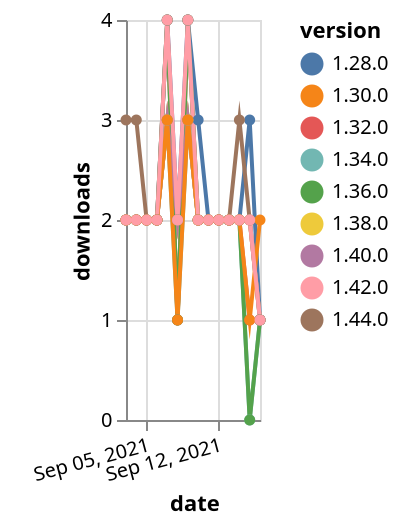 {"$schema": "https://vega.github.io/schema/vega-lite/v5.json", "description": "A simple bar chart with embedded data.", "data": {"values": [{"date": "2021-09-03", "total": 2020, "delta": 2, "version": "1.34.0"}, {"date": "2021-09-04", "total": 2022, "delta": 2, "version": "1.34.0"}, {"date": "2021-09-05", "total": 2024, "delta": 2, "version": "1.34.0"}, {"date": "2021-09-06", "total": 2026, "delta": 2, "version": "1.34.0"}, {"date": "2021-09-07", "total": 2029, "delta": 3, "version": "1.34.0"}, {"date": "2021-09-08", "total": 2030, "delta": 1, "version": "1.34.0"}, {"date": "2021-09-09", "total": 2033, "delta": 3, "version": "1.34.0"}, {"date": "2021-09-10", "total": 2035, "delta": 2, "version": "1.34.0"}, {"date": "2021-09-11", "total": 2037, "delta": 2, "version": "1.34.0"}, {"date": "2021-09-12", "total": 2039, "delta": 2, "version": "1.34.0"}, {"date": "2021-09-13", "total": 2041, "delta": 2, "version": "1.34.0"}, {"date": "2021-09-14", "total": 2043, "delta": 2, "version": "1.34.0"}, {"date": "2021-09-15", "total": 2043, "delta": 0, "version": "1.34.0"}, {"date": "2021-09-16", "total": 2044, "delta": 1, "version": "1.34.0"}, {"date": "2021-09-03", "total": 2509, "delta": 2, "version": "1.32.0"}, {"date": "2021-09-04", "total": 2511, "delta": 2, "version": "1.32.0"}, {"date": "2021-09-05", "total": 2513, "delta": 2, "version": "1.32.0"}, {"date": "2021-09-06", "total": 2515, "delta": 2, "version": "1.32.0"}, {"date": "2021-09-07", "total": 2519, "delta": 4, "version": "1.32.0"}, {"date": "2021-09-08", "total": 2520, "delta": 1, "version": "1.32.0"}, {"date": "2021-09-09", "total": 2524, "delta": 4, "version": "1.32.0"}, {"date": "2021-09-10", "total": 2526, "delta": 2, "version": "1.32.0"}, {"date": "2021-09-11", "total": 2528, "delta": 2, "version": "1.32.0"}, {"date": "2021-09-12", "total": 2530, "delta": 2, "version": "1.32.0"}, {"date": "2021-09-13", "total": 2532, "delta": 2, "version": "1.32.0"}, {"date": "2021-09-14", "total": 2534, "delta": 2, "version": "1.32.0"}, {"date": "2021-09-15", "total": 2535, "delta": 1, "version": "1.32.0"}, {"date": "2021-09-16", "total": 2536, "delta": 1, "version": "1.32.0"}, {"date": "2021-09-03", "total": 3222, "delta": 2, "version": "1.28.0"}, {"date": "2021-09-04", "total": 3224, "delta": 2, "version": "1.28.0"}, {"date": "2021-09-05", "total": 3226, "delta": 2, "version": "1.28.0"}, {"date": "2021-09-06", "total": 3228, "delta": 2, "version": "1.28.0"}, {"date": "2021-09-07", "total": 3232, "delta": 4, "version": "1.28.0"}, {"date": "2021-09-08", "total": 3234, "delta": 2, "version": "1.28.0"}, {"date": "2021-09-09", "total": 3238, "delta": 4, "version": "1.28.0"}, {"date": "2021-09-10", "total": 3241, "delta": 3, "version": "1.28.0"}, {"date": "2021-09-11", "total": 3243, "delta": 2, "version": "1.28.0"}, {"date": "2021-09-12", "total": 3245, "delta": 2, "version": "1.28.0"}, {"date": "2021-09-13", "total": 3247, "delta": 2, "version": "1.28.0"}, {"date": "2021-09-14", "total": 3249, "delta": 2, "version": "1.28.0"}, {"date": "2021-09-15", "total": 3252, "delta": 3, "version": "1.28.0"}, {"date": "2021-09-16", "total": 3253, "delta": 1, "version": "1.28.0"}, {"date": "2021-09-03", "total": 218, "delta": 3, "version": "1.44.0"}, {"date": "2021-09-04", "total": 221, "delta": 3, "version": "1.44.0"}, {"date": "2021-09-05", "total": 223, "delta": 2, "version": "1.44.0"}, {"date": "2021-09-06", "total": 225, "delta": 2, "version": "1.44.0"}, {"date": "2021-09-07", "total": 228, "delta": 3, "version": "1.44.0"}, {"date": "2021-09-08", "total": 230, "delta": 2, "version": "1.44.0"}, {"date": "2021-09-09", "total": 233, "delta": 3, "version": "1.44.0"}, {"date": "2021-09-10", "total": 235, "delta": 2, "version": "1.44.0"}, {"date": "2021-09-11", "total": 237, "delta": 2, "version": "1.44.0"}, {"date": "2021-09-12", "total": 239, "delta": 2, "version": "1.44.0"}, {"date": "2021-09-13", "total": 241, "delta": 2, "version": "1.44.0"}, {"date": "2021-09-14", "total": 244, "delta": 3, "version": "1.44.0"}, {"date": "2021-09-15", "total": 246, "delta": 2, "version": "1.44.0"}, {"date": "2021-09-16", "total": 247, "delta": 1, "version": "1.44.0"}, {"date": "2021-09-03", "total": 1470, "delta": 2, "version": "1.38.0"}, {"date": "2021-09-04", "total": 1472, "delta": 2, "version": "1.38.0"}, {"date": "2021-09-05", "total": 1474, "delta": 2, "version": "1.38.0"}, {"date": "2021-09-06", "total": 1476, "delta": 2, "version": "1.38.0"}, {"date": "2021-09-07", "total": 1479, "delta": 3, "version": "1.38.0"}, {"date": "2021-09-08", "total": 1481, "delta": 2, "version": "1.38.0"}, {"date": "2021-09-09", "total": 1484, "delta": 3, "version": "1.38.0"}, {"date": "2021-09-10", "total": 1486, "delta": 2, "version": "1.38.0"}, {"date": "2021-09-11", "total": 1488, "delta": 2, "version": "1.38.0"}, {"date": "2021-09-12", "total": 1490, "delta": 2, "version": "1.38.0"}, {"date": "2021-09-13", "total": 1492, "delta": 2, "version": "1.38.0"}, {"date": "2021-09-14", "total": 1494, "delta": 2, "version": "1.38.0"}, {"date": "2021-09-15", "total": 1496, "delta": 2, "version": "1.38.0"}, {"date": "2021-09-16", "total": 1497, "delta": 1, "version": "1.38.0"}, {"date": "2021-09-03", "total": 1930, "delta": 2, "version": "1.36.0"}, {"date": "2021-09-04", "total": 1932, "delta": 2, "version": "1.36.0"}, {"date": "2021-09-05", "total": 1934, "delta": 2, "version": "1.36.0"}, {"date": "2021-09-06", "total": 1936, "delta": 2, "version": "1.36.0"}, {"date": "2021-09-07", "total": 1940, "delta": 4, "version": "1.36.0"}, {"date": "2021-09-08", "total": 1941, "delta": 1, "version": "1.36.0"}, {"date": "2021-09-09", "total": 1945, "delta": 4, "version": "1.36.0"}, {"date": "2021-09-10", "total": 1947, "delta": 2, "version": "1.36.0"}, {"date": "2021-09-11", "total": 1949, "delta": 2, "version": "1.36.0"}, {"date": "2021-09-12", "total": 1951, "delta": 2, "version": "1.36.0"}, {"date": "2021-09-13", "total": 1953, "delta": 2, "version": "1.36.0"}, {"date": "2021-09-14", "total": 1955, "delta": 2, "version": "1.36.0"}, {"date": "2021-09-15", "total": 1955, "delta": 0, "version": "1.36.0"}, {"date": "2021-09-16", "total": 1956, "delta": 1, "version": "1.36.0"}, {"date": "2021-09-03", "total": 1005, "delta": 2, "version": "1.40.0"}, {"date": "2021-09-04", "total": 1007, "delta": 2, "version": "1.40.0"}, {"date": "2021-09-05", "total": 1009, "delta": 2, "version": "1.40.0"}, {"date": "2021-09-06", "total": 1011, "delta": 2, "version": "1.40.0"}, {"date": "2021-09-07", "total": 1014, "delta": 3, "version": "1.40.0"}, {"date": "2021-09-08", "total": 1016, "delta": 2, "version": "1.40.0"}, {"date": "2021-09-09", "total": 1019, "delta": 3, "version": "1.40.0"}, {"date": "2021-09-10", "total": 1021, "delta": 2, "version": "1.40.0"}, {"date": "2021-09-11", "total": 1023, "delta": 2, "version": "1.40.0"}, {"date": "2021-09-12", "total": 1025, "delta": 2, "version": "1.40.0"}, {"date": "2021-09-13", "total": 1027, "delta": 2, "version": "1.40.0"}, {"date": "2021-09-14", "total": 1029, "delta": 2, "version": "1.40.0"}, {"date": "2021-09-15", "total": 1031, "delta": 2, "version": "1.40.0"}, {"date": "2021-09-16", "total": 1032, "delta": 1, "version": "1.40.0"}, {"date": "2021-09-03", "total": 2635, "delta": 2, "version": "1.30.0"}, {"date": "2021-09-04", "total": 2637, "delta": 2, "version": "1.30.0"}, {"date": "2021-09-05", "total": 2639, "delta": 2, "version": "1.30.0"}, {"date": "2021-09-06", "total": 2641, "delta": 2, "version": "1.30.0"}, {"date": "2021-09-07", "total": 2644, "delta": 3, "version": "1.30.0"}, {"date": "2021-09-08", "total": 2645, "delta": 1, "version": "1.30.0"}, {"date": "2021-09-09", "total": 2648, "delta": 3, "version": "1.30.0"}, {"date": "2021-09-10", "total": 2650, "delta": 2, "version": "1.30.0"}, {"date": "2021-09-11", "total": 2652, "delta": 2, "version": "1.30.0"}, {"date": "2021-09-12", "total": 2654, "delta": 2, "version": "1.30.0"}, {"date": "2021-09-13", "total": 2656, "delta": 2, "version": "1.30.0"}, {"date": "2021-09-14", "total": 2658, "delta": 2, "version": "1.30.0"}, {"date": "2021-09-15", "total": 2659, "delta": 1, "version": "1.30.0"}, {"date": "2021-09-16", "total": 2661, "delta": 2, "version": "1.30.0"}, {"date": "2021-09-03", "total": 689, "delta": 2, "version": "1.42.0"}, {"date": "2021-09-04", "total": 691, "delta": 2, "version": "1.42.0"}, {"date": "2021-09-05", "total": 693, "delta": 2, "version": "1.42.0"}, {"date": "2021-09-06", "total": 695, "delta": 2, "version": "1.42.0"}, {"date": "2021-09-07", "total": 699, "delta": 4, "version": "1.42.0"}, {"date": "2021-09-08", "total": 701, "delta": 2, "version": "1.42.0"}, {"date": "2021-09-09", "total": 705, "delta": 4, "version": "1.42.0"}, {"date": "2021-09-10", "total": 707, "delta": 2, "version": "1.42.0"}, {"date": "2021-09-11", "total": 709, "delta": 2, "version": "1.42.0"}, {"date": "2021-09-12", "total": 711, "delta": 2, "version": "1.42.0"}, {"date": "2021-09-13", "total": 713, "delta": 2, "version": "1.42.0"}, {"date": "2021-09-14", "total": 715, "delta": 2, "version": "1.42.0"}, {"date": "2021-09-15", "total": 717, "delta": 2, "version": "1.42.0"}, {"date": "2021-09-16", "total": 718, "delta": 1, "version": "1.42.0"}]}, "width": "container", "mark": {"type": "line", "point": {"filled": true}}, "encoding": {"x": {"field": "date", "type": "temporal", "timeUnit": "yearmonthdate", "title": "date", "axis": {"labelAngle": -15}}, "y": {"field": "delta", "type": "quantitative", "title": "downloads"}, "color": {"field": "version", "type": "nominal"}, "tooltip": {"field": "delta"}}}